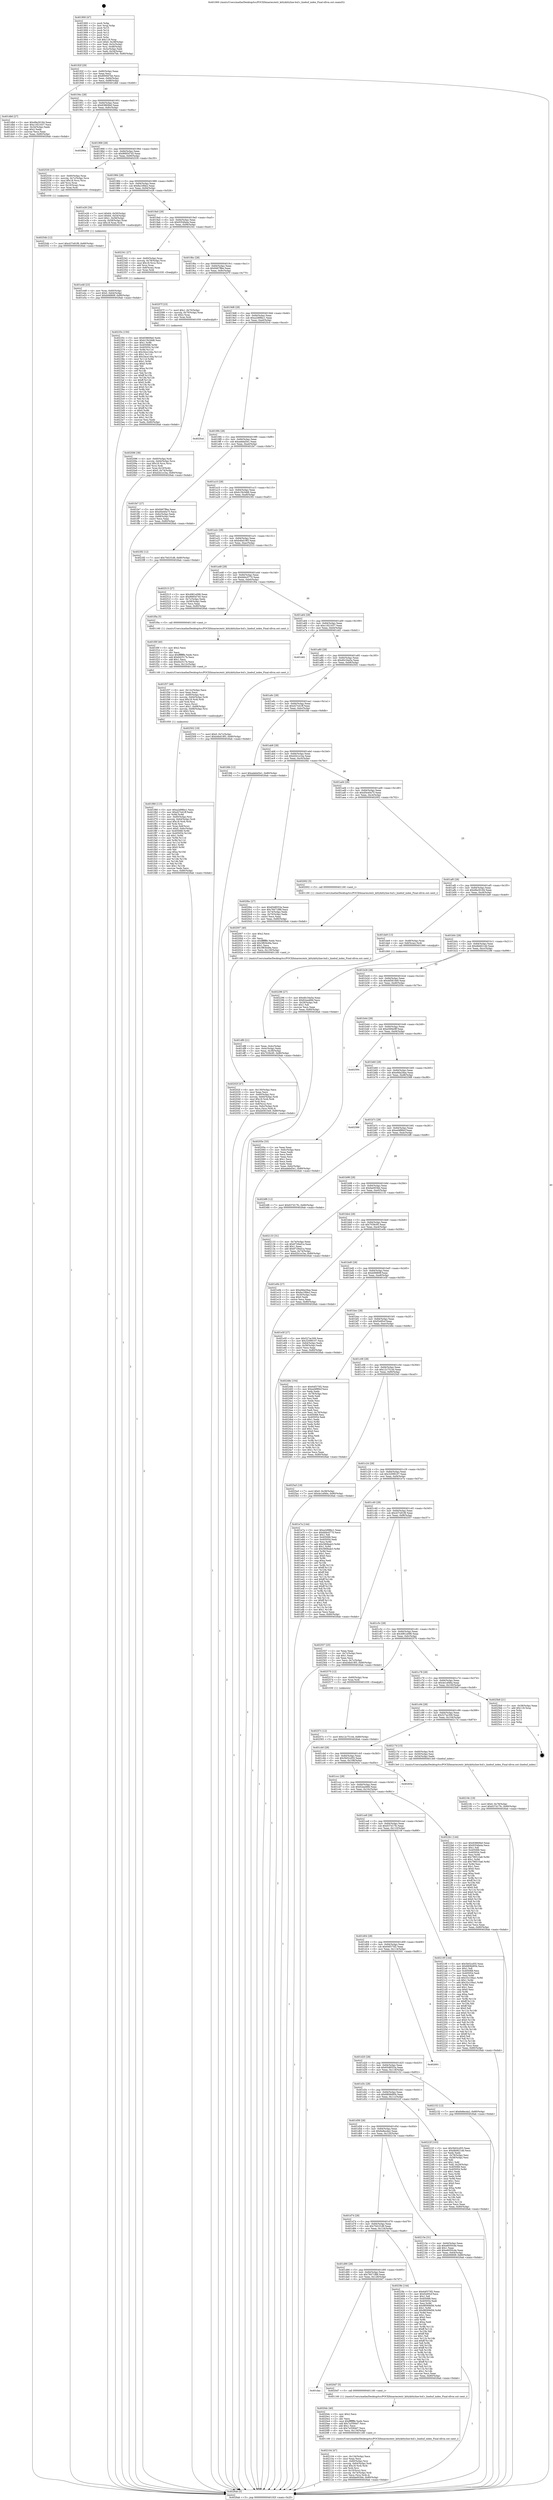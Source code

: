 digraph "0x401900" {
  label = "0x401900 (/mnt/c/Users/mathe/Desktop/tcc/POCII/binaries/extr_kittykittyline-buf.c_linebuf_index_Final-ollvm.out::main(0))"
  labelloc = "t"
  node[shape=record]

  Entry [label="",width=0.3,height=0.3,shape=circle,fillcolor=black,style=filled]
  "0x40192f" [label="{
     0x40192f [29]\l
     | [instrs]\l
     &nbsp;&nbsp;0x40192f \<+3\>: mov -0x80(%rbp),%eax\l
     &nbsp;&nbsp;0x401932 \<+2\>: mov %eax,%ecx\l
     &nbsp;&nbsp;0x401934 \<+6\>: sub $0x8000d7bb,%ecx\l
     &nbsp;&nbsp;0x40193a \<+6\>: mov %eax,-0x84(%rbp)\l
     &nbsp;&nbsp;0x401940 \<+6\>: mov %ecx,-0x88(%rbp)\l
     &nbsp;&nbsp;0x401946 \<+6\>: je 0000000000401db6 \<main+0x4b6\>\l
  }"]
  "0x401db6" [label="{
     0x401db6 [27]\l
     | [instrs]\l
     &nbsp;&nbsp;0x401db6 \<+5\>: mov $0xd9a30184,%eax\l
     &nbsp;&nbsp;0x401dbb \<+5\>: mov $0xc1821637,%ecx\l
     &nbsp;&nbsp;0x401dc0 \<+3\>: mov -0x34(%rbp),%edx\l
     &nbsp;&nbsp;0x401dc3 \<+3\>: cmp $0x2,%edx\l
     &nbsp;&nbsp;0x401dc6 \<+3\>: cmovne %ecx,%eax\l
     &nbsp;&nbsp;0x401dc9 \<+3\>: mov %eax,-0x80(%rbp)\l
     &nbsp;&nbsp;0x401dcc \<+5\>: jmp 00000000004026ab \<main+0xdab\>\l
  }"]
  "0x40194c" [label="{
     0x40194c [28]\l
     | [instrs]\l
     &nbsp;&nbsp;0x40194c \<+5\>: jmp 0000000000401951 \<main+0x51\>\l
     &nbsp;&nbsp;0x401951 \<+6\>: mov -0x84(%rbp),%eax\l
     &nbsp;&nbsp;0x401957 \<+5\>: sub $0x83860fa0,%eax\l
     &nbsp;&nbsp;0x40195c \<+6\>: mov %eax,-0x8c(%rbp)\l
     &nbsp;&nbsp;0x401962 \<+6\>: je 000000000040266a \<main+0xd6a\>\l
  }"]
  "0x4026ab" [label="{
     0x4026ab [5]\l
     | [instrs]\l
     &nbsp;&nbsp;0x4026ab \<+5\>: jmp 000000000040192f \<main+0x2f\>\l
  }"]
  "0x401900" [label="{
     0x401900 [47]\l
     | [instrs]\l
     &nbsp;&nbsp;0x401900 \<+1\>: push %rbp\l
     &nbsp;&nbsp;0x401901 \<+3\>: mov %rsp,%rbp\l
     &nbsp;&nbsp;0x401904 \<+2\>: push %r15\l
     &nbsp;&nbsp;0x401906 \<+2\>: push %r14\l
     &nbsp;&nbsp;0x401908 \<+2\>: push %r13\l
     &nbsp;&nbsp;0x40190a \<+2\>: push %r12\l
     &nbsp;&nbsp;0x40190c \<+1\>: push %rbx\l
     &nbsp;&nbsp;0x40190d \<+7\>: sub $0x118,%rsp\l
     &nbsp;&nbsp;0x401914 \<+7\>: movl $0x0,-0x38(%rbp)\l
     &nbsp;&nbsp;0x40191b \<+3\>: mov %edi,-0x3c(%rbp)\l
     &nbsp;&nbsp;0x40191e \<+4\>: mov %rsi,-0x48(%rbp)\l
     &nbsp;&nbsp;0x401922 \<+3\>: mov -0x3c(%rbp),%edi\l
     &nbsp;&nbsp;0x401925 \<+3\>: mov %edi,-0x34(%rbp)\l
     &nbsp;&nbsp;0x401928 \<+7\>: movl $0x8000d7bb,-0x80(%rbp)\l
  }"]
  Exit [label="",width=0.3,height=0.3,shape=circle,fillcolor=black,style=filled,peripheries=2]
  "0x40266a" [label="{
     0x40266a\l
  }", style=dashed]
  "0x401968" [label="{
     0x401968 [28]\l
     | [instrs]\l
     &nbsp;&nbsp;0x401968 \<+5\>: jmp 000000000040196d \<main+0x6d\>\l
     &nbsp;&nbsp;0x40196d \<+6\>: mov -0x84(%rbp),%eax\l
     &nbsp;&nbsp;0x401973 \<+5\>: sub $0x8685d745,%eax\l
     &nbsp;&nbsp;0x401978 \<+6\>: mov %eax,-0x90(%rbp)\l
     &nbsp;&nbsp;0x40197e \<+6\>: je 0000000000402530 \<main+0xc30\>\l
  }"]
  "0x40257c" [label="{
     0x40257c [12]\l
     | [instrs]\l
     &nbsp;&nbsp;0x40257c \<+7\>: movl $0x12c75144,-0x80(%rbp)\l
     &nbsp;&nbsp;0x402583 \<+5\>: jmp 00000000004026ab \<main+0xdab\>\l
  }"]
  "0x402530" [label="{
     0x402530 [27]\l
     | [instrs]\l
     &nbsp;&nbsp;0x402530 \<+4\>: mov -0x60(%rbp),%rax\l
     &nbsp;&nbsp;0x402534 \<+4\>: movslq -0x7c(%rbp),%rcx\l
     &nbsp;&nbsp;0x402538 \<+4\>: imul $0x18,%rcx,%rcx\l
     &nbsp;&nbsp;0x40253c \<+3\>: add %rcx,%rax\l
     &nbsp;&nbsp;0x40253f \<+4\>: mov 0x10(%rax),%rax\l
     &nbsp;&nbsp;0x402543 \<+3\>: mov %rax,%rdi\l
     &nbsp;&nbsp;0x402546 \<+5\>: call 0000000000401030 \<free@plt\>\l
     | [calls]\l
     &nbsp;&nbsp;0x401030 \{1\} (unknown)\l
  }"]
  "0x401984" [label="{
     0x401984 [28]\l
     | [instrs]\l
     &nbsp;&nbsp;0x401984 \<+5\>: jmp 0000000000401989 \<main+0x89\>\l
     &nbsp;&nbsp;0x401989 \<+6\>: mov -0x84(%rbp),%eax\l
     &nbsp;&nbsp;0x40198f \<+5\>: sub $0x8a10fde2,%eax\l
     &nbsp;&nbsp;0x401994 \<+6\>: mov %eax,-0x94(%rbp)\l
     &nbsp;&nbsp;0x40199a \<+6\>: je 0000000000401e26 \<main+0x526\>\l
  }"]
  "0x40254b" [label="{
     0x40254b [12]\l
     | [instrs]\l
     &nbsp;&nbsp;0x40254b \<+7\>: movl $0x437e91f8,-0x80(%rbp)\l
     &nbsp;&nbsp;0x402552 \<+5\>: jmp 00000000004026ab \<main+0xdab\>\l
  }"]
  "0x401e26" [label="{
     0x401e26 [34]\l
     | [instrs]\l
     &nbsp;&nbsp;0x401e26 \<+7\>: movl $0x64,-0x50(%rbp)\l
     &nbsp;&nbsp;0x401e2d \<+7\>: movl $0x64,-0x54(%rbp)\l
     &nbsp;&nbsp;0x401e34 \<+7\>: movl $0x1,-0x58(%rbp)\l
     &nbsp;&nbsp;0x401e3b \<+4\>: movslq -0x58(%rbp),%rax\l
     &nbsp;&nbsp;0x401e3f \<+4\>: imul $0x18,%rax,%rdi\l
     &nbsp;&nbsp;0x401e43 \<+5\>: call 0000000000401050 \<malloc@plt\>\l
     | [calls]\l
     &nbsp;&nbsp;0x401050 \{1\} (unknown)\l
  }"]
  "0x4019a0" [label="{
     0x4019a0 [28]\l
     | [instrs]\l
     &nbsp;&nbsp;0x4019a0 \<+5\>: jmp 00000000004019a5 \<main+0xa5\>\l
     &nbsp;&nbsp;0x4019a5 \<+6\>: mov -0x84(%rbp),%eax\l
     &nbsp;&nbsp;0x4019ab \<+5\>: sub $0x9354fa4a,%eax\l
     &nbsp;&nbsp;0x4019b0 \<+6\>: mov %eax,-0x98(%rbp)\l
     &nbsp;&nbsp;0x4019b6 \<+6\>: je 0000000000402341 \<main+0xa41\>\l
  }"]
  "0x40235c" [label="{
     0x40235c [150]\l
     | [instrs]\l
     &nbsp;&nbsp;0x40235c \<+5\>: mov $0x83860fa0,%edx\l
     &nbsp;&nbsp;0x402361 \<+5\>: mov $0xb15b3dd6,%esi\l
     &nbsp;&nbsp;0x402366 \<+3\>: mov $0x1,%r8b\l
     &nbsp;&nbsp;0x402369 \<+8\>: mov 0x405068,%r9d\l
     &nbsp;&nbsp;0x402371 \<+8\>: mov 0x405054,%r10d\l
     &nbsp;&nbsp;0x402379 \<+3\>: mov %r9d,%r11d\l
     &nbsp;&nbsp;0x40237c \<+7\>: sub $0x34ce144a,%r11d\l
     &nbsp;&nbsp;0x402383 \<+4\>: sub $0x1,%r11d\l
     &nbsp;&nbsp;0x402387 \<+7\>: add $0x34ce144a,%r11d\l
     &nbsp;&nbsp;0x40238e \<+4\>: imul %r11d,%r9d\l
     &nbsp;&nbsp;0x402392 \<+4\>: and $0x1,%r9d\l
     &nbsp;&nbsp;0x402396 \<+4\>: cmp $0x0,%r9d\l
     &nbsp;&nbsp;0x40239a \<+3\>: sete %bl\l
     &nbsp;&nbsp;0x40239d \<+4\>: cmp $0xa,%r10d\l
     &nbsp;&nbsp;0x4023a1 \<+4\>: setl %r14b\l
     &nbsp;&nbsp;0x4023a5 \<+3\>: mov %bl,%r15b\l
     &nbsp;&nbsp;0x4023a8 \<+4\>: xor $0xff,%r15b\l
     &nbsp;&nbsp;0x4023ac \<+3\>: mov %r14b,%r12b\l
     &nbsp;&nbsp;0x4023af \<+4\>: xor $0xff,%r12b\l
     &nbsp;&nbsp;0x4023b3 \<+4\>: xor $0x0,%r8b\l
     &nbsp;&nbsp;0x4023b7 \<+3\>: mov %r15b,%r13b\l
     &nbsp;&nbsp;0x4023ba \<+4\>: and $0x0,%r13b\l
     &nbsp;&nbsp;0x4023be \<+3\>: and %r8b,%bl\l
     &nbsp;&nbsp;0x4023c1 \<+3\>: mov %r12b,%al\l
     &nbsp;&nbsp;0x4023c4 \<+2\>: and $0x0,%al\l
     &nbsp;&nbsp;0x4023c6 \<+3\>: and %r8b,%r14b\l
     &nbsp;&nbsp;0x4023c9 \<+3\>: or %bl,%r13b\l
     &nbsp;&nbsp;0x4023cc \<+3\>: or %r14b,%al\l
     &nbsp;&nbsp;0x4023cf \<+3\>: xor %al,%r13b\l
     &nbsp;&nbsp;0x4023d2 \<+3\>: or %r12b,%r15b\l
     &nbsp;&nbsp;0x4023d5 \<+4\>: xor $0xff,%r15b\l
     &nbsp;&nbsp;0x4023d9 \<+4\>: or $0x0,%r8b\l
     &nbsp;&nbsp;0x4023dd \<+3\>: and %r8b,%r15b\l
     &nbsp;&nbsp;0x4023e0 \<+3\>: or %r15b,%r13b\l
     &nbsp;&nbsp;0x4023e3 \<+4\>: test $0x1,%r13b\l
     &nbsp;&nbsp;0x4023e7 \<+3\>: cmovne %esi,%edx\l
     &nbsp;&nbsp;0x4023ea \<+3\>: mov %edx,-0x80(%rbp)\l
     &nbsp;&nbsp;0x4023ed \<+5\>: jmp 00000000004026ab \<main+0xdab\>\l
  }"]
  "0x402341" [label="{
     0x402341 [27]\l
     | [instrs]\l
     &nbsp;&nbsp;0x402341 \<+4\>: mov -0x60(%rbp),%rax\l
     &nbsp;&nbsp;0x402345 \<+4\>: movslq -0x78(%rbp),%rcx\l
     &nbsp;&nbsp;0x402349 \<+4\>: imul $0x18,%rcx,%rcx\l
     &nbsp;&nbsp;0x40234d \<+3\>: add %rcx,%rax\l
     &nbsp;&nbsp;0x402350 \<+4\>: mov 0x8(%rax),%rax\l
     &nbsp;&nbsp;0x402354 \<+3\>: mov %rax,%rdi\l
     &nbsp;&nbsp;0x402357 \<+5\>: call 0000000000401030 \<free@plt\>\l
     | [calls]\l
     &nbsp;&nbsp;0x401030 \{1\} (unknown)\l
  }"]
  "0x4019bc" [label="{
     0x4019bc [28]\l
     | [instrs]\l
     &nbsp;&nbsp;0x4019bc \<+5\>: jmp 00000000004019c1 \<main+0xc1\>\l
     &nbsp;&nbsp;0x4019c1 \<+6\>: mov -0x84(%rbp),%eax\l
     &nbsp;&nbsp;0x4019c7 \<+5\>: sub $0x9467ffee,%eax\l
     &nbsp;&nbsp;0x4019cc \<+6\>: mov %eax,-0x9c(%rbp)\l
     &nbsp;&nbsp;0x4019d2 \<+6\>: je 000000000040207f \<main+0x77f\>\l
  }"]
  "0x40218c" [label="{
     0x40218c [19]\l
     | [instrs]\l
     &nbsp;&nbsp;0x40218c \<+7\>: movl $0x0,-0x78(%rbp)\l
     &nbsp;&nbsp;0x402193 \<+7\>: movl $0x637d17fc,-0x80(%rbp)\l
     &nbsp;&nbsp;0x40219a \<+5\>: jmp 00000000004026ab \<main+0xdab\>\l
  }"]
  "0x40207f" [label="{
     0x40207f [23]\l
     | [instrs]\l
     &nbsp;&nbsp;0x40207f \<+7\>: movl $0x1,-0x70(%rbp)\l
     &nbsp;&nbsp;0x402086 \<+4\>: movslq -0x70(%rbp),%rax\l
     &nbsp;&nbsp;0x40208a \<+4\>: shl $0x2,%rax\l
     &nbsp;&nbsp;0x40208e \<+3\>: mov %rax,%rdi\l
     &nbsp;&nbsp;0x402091 \<+5\>: call 0000000000401050 \<malloc@plt\>\l
     | [calls]\l
     &nbsp;&nbsp;0x401050 \{1\} (unknown)\l
  }"]
  "0x4019d8" [label="{
     0x4019d8 [28]\l
     | [instrs]\l
     &nbsp;&nbsp;0x4019d8 \<+5\>: jmp 00000000004019dd \<main+0xdd\>\l
     &nbsp;&nbsp;0x4019dd \<+6\>: mov -0x84(%rbp),%eax\l
     &nbsp;&nbsp;0x4019e3 \<+5\>: sub $0xa2d98bc1,%eax\l
     &nbsp;&nbsp;0x4019e8 \<+6\>: mov %eax,-0xa0(%rbp)\l
     &nbsp;&nbsp;0x4019ee \<+6\>: je 00000000004025cd \<main+0xccd\>\l
  }"]
  "0x402104" [label="{
     0x402104 [47]\l
     | [instrs]\l
     &nbsp;&nbsp;0x402104 \<+6\>: mov -0x134(%rbp),%ecx\l
     &nbsp;&nbsp;0x40210a \<+3\>: imul %eax,%ecx\l
     &nbsp;&nbsp;0x40210d \<+4\>: mov -0x60(%rbp),%rsi\l
     &nbsp;&nbsp;0x402111 \<+4\>: movslq -0x64(%rbp),%rdi\l
     &nbsp;&nbsp;0x402115 \<+4\>: imul $0x18,%rdi,%rdi\l
     &nbsp;&nbsp;0x402119 \<+3\>: add %rdi,%rsi\l
     &nbsp;&nbsp;0x40211c \<+4\>: mov 0x10(%rsi),%rsi\l
     &nbsp;&nbsp;0x402120 \<+4\>: movslq -0x74(%rbp),%rdi\l
     &nbsp;&nbsp;0x402124 \<+3\>: mov %ecx,(%rsi,%rdi,4)\l
     &nbsp;&nbsp;0x402127 \<+7\>: movl $0xfae003bb,-0x80(%rbp)\l
     &nbsp;&nbsp;0x40212e \<+5\>: jmp 00000000004026ab \<main+0xdab\>\l
  }"]
  "0x4025cd" [label="{
     0x4025cd\l
  }", style=dashed]
  "0x4019f4" [label="{
     0x4019f4 [28]\l
     | [instrs]\l
     &nbsp;&nbsp;0x4019f4 \<+5\>: jmp 00000000004019f9 \<main+0xf9\>\l
     &nbsp;&nbsp;0x4019f9 \<+6\>: mov -0x84(%rbp),%eax\l
     &nbsp;&nbsp;0x4019ff \<+5\>: sub $0xadebd3e1,%eax\l
     &nbsp;&nbsp;0x401a04 \<+6\>: mov %eax,-0xa4(%rbp)\l
     &nbsp;&nbsp;0x401a0a \<+6\>: je 0000000000401fe7 \<main+0x6e7\>\l
  }"]
  "0x4020dc" [label="{
     0x4020dc [40]\l
     | [instrs]\l
     &nbsp;&nbsp;0x4020dc \<+5\>: mov $0x2,%ecx\l
     &nbsp;&nbsp;0x4020e1 \<+1\>: cltd\l
     &nbsp;&nbsp;0x4020e2 \<+2\>: idiv %ecx\l
     &nbsp;&nbsp;0x4020e4 \<+6\>: imul $0xfffffffe,%edx,%ecx\l
     &nbsp;&nbsp;0x4020ea \<+6\>: add $0x7a3584d7,%ecx\l
     &nbsp;&nbsp;0x4020f0 \<+3\>: add $0x1,%ecx\l
     &nbsp;&nbsp;0x4020f3 \<+6\>: sub $0x7a3584d7,%ecx\l
     &nbsp;&nbsp;0x4020f9 \<+6\>: mov %ecx,-0x134(%rbp)\l
     &nbsp;&nbsp;0x4020ff \<+5\>: call 0000000000401160 \<next_i\>\l
     | [calls]\l
     &nbsp;&nbsp;0x401160 \{1\} (/mnt/c/Users/mathe/Desktop/tcc/POCII/binaries/extr_kittykittyline-buf.c_linebuf_index_Final-ollvm.out::next_i)\l
  }"]
  "0x401fe7" [label="{
     0x401fe7 [27]\l
     | [instrs]\l
     &nbsp;&nbsp;0x401fe7 \<+5\>: mov $0x9467ffee,%eax\l
     &nbsp;&nbsp;0x401fec \<+5\>: mov $0xd5e40a75,%ecx\l
     &nbsp;&nbsp;0x401ff1 \<+3\>: mov -0x6c(%rbp),%edx\l
     &nbsp;&nbsp;0x401ff4 \<+3\>: cmp -0x68(%rbp),%edx\l
     &nbsp;&nbsp;0x401ff7 \<+3\>: cmovl %ecx,%eax\l
     &nbsp;&nbsp;0x401ffa \<+3\>: mov %eax,-0x80(%rbp)\l
     &nbsp;&nbsp;0x401ffd \<+5\>: jmp 00000000004026ab \<main+0xdab\>\l
  }"]
  "0x401a10" [label="{
     0x401a10 [28]\l
     | [instrs]\l
     &nbsp;&nbsp;0x401a10 \<+5\>: jmp 0000000000401a15 \<main+0x115\>\l
     &nbsp;&nbsp;0x401a15 \<+6\>: mov -0x84(%rbp),%eax\l
     &nbsp;&nbsp;0x401a1b \<+5\>: sub $0xb15b3dd6,%eax\l
     &nbsp;&nbsp;0x401a20 \<+6\>: mov %eax,-0xa8(%rbp)\l
     &nbsp;&nbsp;0x401a26 \<+6\>: je 00000000004023f2 \<main+0xaf2\>\l
  }"]
  "0x401dac" [label="{
     0x401dac\l
  }", style=dashed]
  "0x4023f2" [label="{
     0x4023f2 [12]\l
     | [instrs]\l
     &nbsp;&nbsp;0x4023f2 \<+7\>: movl $0x70d1f1d8,-0x80(%rbp)\l
     &nbsp;&nbsp;0x4023f9 \<+5\>: jmp 00000000004026ab \<main+0xdab\>\l
  }"]
  "0x401a2c" [label="{
     0x401a2c [28]\l
     | [instrs]\l
     &nbsp;&nbsp;0x401a2c \<+5\>: jmp 0000000000401a31 \<main+0x131\>\l
     &nbsp;&nbsp;0x401a31 \<+6\>: mov -0x84(%rbp),%eax\l
     &nbsp;&nbsp;0x401a37 \<+5\>: sub $0xb4bd19f3,%eax\l
     &nbsp;&nbsp;0x401a3c \<+6\>: mov %eax,-0xac(%rbp)\l
     &nbsp;&nbsp;0x401a42 \<+6\>: je 0000000000402515 \<main+0xc15\>\l
  }"]
  "0x4020d7" [label="{
     0x4020d7 [5]\l
     | [instrs]\l
     &nbsp;&nbsp;0x4020d7 \<+5\>: call 0000000000401160 \<next_i\>\l
     | [calls]\l
     &nbsp;&nbsp;0x401160 \{1\} (/mnt/c/Users/mathe/Desktop/tcc/POCII/binaries/extr_kittykittyline-buf.c_linebuf_index_Final-ollvm.out::next_i)\l
  }"]
  "0x402515" [label="{
     0x402515 [27]\l
     | [instrs]\l
     &nbsp;&nbsp;0x402515 \<+5\>: mov $0x4961e096,%eax\l
     &nbsp;&nbsp;0x40251a \<+5\>: mov $0x8685d745,%ecx\l
     &nbsp;&nbsp;0x40251f \<+3\>: mov -0x7c(%rbp),%edx\l
     &nbsp;&nbsp;0x402522 \<+3\>: cmp -0x58(%rbp),%edx\l
     &nbsp;&nbsp;0x402525 \<+3\>: cmovl %ecx,%eax\l
     &nbsp;&nbsp;0x402528 \<+3\>: mov %eax,-0x80(%rbp)\l
     &nbsp;&nbsp;0x40252b \<+5\>: jmp 00000000004026ab \<main+0xdab\>\l
  }"]
  "0x401a48" [label="{
     0x401a48 [28]\l
     | [instrs]\l
     &nbsp;&nbsp;0x401a48 \<+5\>: jmp 0000000000401a4d \<main+0x14d\>\l
     &nbsp;&nbsp;0x401a4d \<+6\>: mov -0x84(%rbp),%eax\l
     &nbsp;&nbsp;0x401a53 \<+5\>: sub $0xbbbc0770,%eax\l
     &nbsp;&nbsp;0x401a58 \<+6\>: mov %eax,-0xb0(%rbp)\l
     &nbsp;&nbsp;0x401a5e \<+6\>: je 0000000000401f0a \<main+0x60a\>\l
  }"]
  "0x401d90" [label="{
     0x401d90 [28]\l
     | [instrs]\l
     &nbsp;&nbsp;0x401d90 \<+5\>: jmp 0000000000401d95 \<main+0x495\>\l
     &nbsp;&nbsp;0x401d95 \<+6\>: mov -0x84(%rbp),%eax\l
     &nbsp;&nbsp;0x401d9b \<+5\>: sub $0x78471f88,%eax\l
     &nbsp;&nbsp;0x401da0 \<+6\>: mov %eax,-0x128(%rbp)\l
     &nbsp;&nbsp;0x401da6 \<+6\>: je 00000000004020d7 \<main+0x7d7\>\l
  }"]
  "0x401f0a" [label="{
     0x401f0a [5]\l
     | [instrs]\l
     &nbsp;&nbsp;0x401f0a \<+5\>: call 0000000000401160 \<next_i\>\l
     | [calls]\l
     &nbsp;&nbsp;0x401160 \{1\} (/mnt/c/Users/mathe/Desktop/tcc/POCII/binaries/extr_kittykittyline-buf.c_linebuf_index_Final-ollvm.out::next_i)\l
  }"]
  "0x401a64" [label="{
     0x401a64 [28]\l
     | [instrs]\l
     &nbsp;&nbsp;0x401a64 \<+5\>: jmp 0000000000401a69 \<main+0x169\>\l
     &nbsp;&nbsp;0x401a69 \<+6\>: mov -0x84(%rbp),%eax\l
     &nbsp;&nbsp;0x401a6f \<+5\>: sub $0xc1821637,%eax\l
     &nbsp;&nbsp;0x401a74 \<+6\>: mov %eax,-0xb4(%rbp)\l
     &nbsp;&nbsp;0x401a7a \<+6\>: je 0000000000401dd1 \<main+0x4d1\>\l
  }"]
  "0x4023fe" [label="{
     0x4023fe [144]\l
     | [instrs]\l
     &nbsp;&nbsp;0x4023fe \<+5\>: mov $0x64f375f2,%eax\l
     &nbsp;&nbsp;0x402403 \<+5\>: mov $0xf2e95cf,%ecx\l
     &nbsp;&nbsp;0x402408 \<+2\>: mov $0x1,%dl\l
     &nbsp;&nbsp;0x40240a \<+7\>: mov 0x405068,%esi\l
     &nbsp;&nbsp;0x402411 \<+7\>: mov 0x405054,%edi\l
     &nbsp;&nbsp;0x402418 \<+3\>: mov %esi,%r8d\l
     &nbsp;&nbsp;0x40241b \<+7\>: sub $0x98569d56,%r8d\l
     &nbsp;&nbsp;0x402422 \<+4\>: sub $0x1,%r8d\l
     &nbsp;&nbsp;0x402426 \<+7\>: add $0x98569d56,%r8d\l
     &nbsp;&nbsp;0x40242d \<+4\>: imul %r8d,%esi\l
     &nbsp;&nbsp;0x402431 \<+3\>: and $0x1,%esi\l
     &nbsp;&nbsp;0x402434 \<+3\>: cmp $0x0,%esi\l
     &nbsp;&nbsp;0x402437 \<+4\>: sete %r9b\l
     &nbsp;&nbsp;0x40243b \<+3\>: cmp $0xa,%edi\l
     &nbsp;&nbsp;0x40243e \<+4\>: setl %r10b\l
     &nbsp;&nbsp;0x402442 \<+3\>: mov %r9b,%r11b\l
     &nbsp;&nbsp;0x402445 \<+4\>: xor $0xff,%r11b\l
     &nbsp;&nbsp;0x402449 \<+3\>: mov %r10b,%bl\l
     &nbsp;&nbsp;0x40244c \<+3\>: xor $0xff,%bl\l
     &nbsp;&nbsp;0x40244f \<+3\>: xor $0x1,%dl\l
     &nbsp;&nbsp;0x402452 \<+3\>: mov %r11b,%r14b\l
     &nbsp;&nbsp;0x402455 \<+4\>: and $0xff,%r14b\l
     &nbsp;&nbsp;0x402459 \<+3\>: and %dl,%r9b\l
     &nbsp;&nbsp;0x40245c \<+3\>: mov %bl,%r15b\l
     &nbsp;&nbsp;0x40245f \<+4\>: and $0xff,%r15b\l
     &nbsp;&nbsp;0x402463 \<+3\>: and %dl,%r10b\l
     &nbsp;&nbsp;0x402466 \<+3\>: or %r9b,%r14b\l
     &nbsp;&nbsp;0x402469 \<+3\>: or %r10b,%r15b\l
     &nbsp;&nbsp;0x40246c \<+3\>: xor %r15b,%r14b\l
     &nbsp;&nbsp;0x40246f \<+3\>: or %bl,%r11b\l
     &nbsp;&nbsp;0x402472 \<+4\>: xor $0xff,%r11b\l
     &nbsp;&nbsp;0x402476 \<+3\>: or $0x1,%dl\l
     &nbsp;&nbsp;0x402479 \<+3\>: and %dl,%r11b\l
     &nbsp;&nbsp;0x40247c \<+3\>: or %r11b,%r14b\l
     &nbsp;&nbsp;0x40247f \<+4\>: test $0x1,%r14b\l
     &nbsp;&nbsp;0x402483 \<+3\>: cmovne %ecx,%eax\l
     &nbsp;&nbsp;0x402486 \<+3\>: mov %eax,-0x80(%rbp)\l
     &nbsp;&nbsp;0x402489 \<+5\>: jmp 00000000004026ab \<main+0xdab\>\l
  }"]
  "0x401dd1" [label="{
     0x401dd1\l
  }", style=dashed]
  "0x401a80" [label="{
     0x401a80 [28]\l
     | [instrs]\l
     &nbsp;&nbsp;0x401a80 \<+5\>: jmp 0000000000401a85 \<main+0x185\>\l
     &nbsp;&nbsp;0x401a85 \<+6\>: mov -0x84(%rbp),%eax\l
     &nbsp;&nbsp;0x401a8b \<+5\>: sub $0xd0c34a5a,%eax\l
     &nbsp;&nbsp;0x401a90 \<+6\>: mov %eax,-0xb8(%rbp)\l
     &nbsp;&nbsp;0x401a96 \<+6\>: je 0000000000402502 \<main+0xc02\>\l
  }"]
  "0x401d74" [label="{
     0x401d74 [28]\l
     | [instrs]\l
     &nbsp;&nbsp;0x401d74 \<+5\>: jmp 0000000000401d79 \<main+0x479\>\l
     &nbsp;&nbsp;0x401d79 \<+6\>: mov -0x84(%rbp),%eax\l
     &nbsp;&nbsp;0x401d7f \<+5\>: sub $0x70d1f1d8,%eax\l
     &nbsp;&nbsp;0x401d84 \<+6\>: mov %eax,-0x124(%rbp)\l
     &nbsp;&nbsp;0x401d8a \<+6\>: je 00000000004023fe \<main+0xafe\>\l
  }"]
  "0x402502" [label="{
     0x402502 [19]\l
     | [instrs]\l
     &nbsp;&nbsp;0x402502 \<+7\>: movl $0x0,-0x7c(%rbp)\l
     &nbsp;&nbsp;0x402509 \<+7\>: movl $0xb4bd19f3,-0x80(%rbp)\l
     &nbsp;&nbsp;0x402510 \<+5\>: jmp 00000000004026ab \<main+0xdab\>\l
  }"]
  "0x401a9c" [label="{
     0x401a9c [28]\l
     | [instrs]\l
     &nbsp;&nbsp;0x401a9c \<+5\>: jmp 0000000000401aa1 \<main+0x1a1\>\l
     &nbsp;&nbsp;0x401aa1 \<+6\>: mov -0x84(%rbp),%eax\l
     &nbsp;&nbsp;0x401aa7 \<+5\>: sub $0xd27e41ff,%eax\l
     &nbsp;&nbsp;0x401aac \<+6\>: mov %eax,-0xbc(%rbp)\l
     &nbsp;&nbsp;0x401ab2 \<+6\>: je 0000000000401fdb \<main+0x6db\>\l
  }"]
  "0x40215e" [label="{
     0x40215e [31]\l
     | [instrs]\l
     &nbsp;&nbsp;0x40215e \<+3\>: mov -0x64(%rbp),%eax\l
     &nbsp;&nbsp;0x402161 \<+5\>: sub $0xe6050cde,%eax\l
     &nbsp;&nbsp;0x402166 \<+3\>: add $0x1,%eax\l
     &nbsp;&nbsp;0x402169 \<+5\>: add $0xe6050cde,%eax\l
     &nbsp;&nbsp;0x40216e \<+3\>: mov %eax,-0x64(%rbp)\l
     &nbsp;&nbsp;0x402171 \<+7\>: movl $0xb06869f,-0x80(%rbp)\l
     &nbsp;&nbsp;0x402178 \<+5\>: jmp 00000000004026ab \<main+0xdab\>\l
  }"]
  "0x401fdb" [label="{
     0x401fdb [12]\l
     | [instrs]\l
     &nbsp;&nbsp;0x401fdb \<+7\>: movl $0xadebd3e1,-0x80(%rbp)\l
     &nbsp;&nbsp;0x401fe2 \<+5\>: jmp 00000000004026ab \<main+0xdab\>\l
  }"]
  "0x401ab8" [label="{
     0x401ab8 [28]\l
     | [instrs]\l
     &nbsp;&nbsp;0x401ab8 \<+5\>: jmp 0000000000401abd \<main+0x1bd\>\l
     &nbsp;&nbsp;0x401abd \<+6\>: mov -0x84(%rbp),%eax\l
     &nbsp;&nbsp;0x401ac3 \<+5\>: sub $0xd2b1e1ba,%eax\l
     &nbsp;&nbsp;0x401ac8 \<+6\>: mov %eax,-0xc0(%rbp)\l
     &nbsp;&nbsp;0x401ace \<+6\>: je 00000000004020bc \<main+0x7bc\>\l
  }"]
  "0x401d58" [label="{
     0x401d58 [28]\l
     | [instrs]\l
     &nbsp;&nbsp;0x401d58 \<+5\>: jmp 0000000000401d5d \<main+0x45d\>\l
     &nbsp;&nbsp;0x401d5d \<+6\>: mov -0x84(%rbp),%eax\l
     &nbsp;&nbsp;0x401d63 \<+5\>: sub $0x6e8ecda2,%eax\l
     &nbsp;&nbsp;0x401d68 \<+6\>: mov %eax,-0x120(%rbp)\l
     &nbsp;&nbsp;0x401d6e \<+6\>: je 000000000040215e \<main+0x85e\>\l
  }"]
  "0x4020bc" [label="{
     0x4020bc [27]\l
     | [instrs]\l
     &nbsp;&nbsp;0x4020bc \<+5\>: mov $0x65d8553a,%eax\l
     &nbsp;&nbsp;0x4020c1 \<+5\>: mov $0x78471f88,%ecx\l
     &nbsp;&nbsp;0x4020c6 \<+3\>: mov -0x74(%rbp),%edx\l
     &nbsp;&nbsp;0x4020c9 \<+3\>: cmp -0x70(%rbp),%edx\l
     &nbsp;&nbsp;0x4020cc \<+3\>: cmovl %ecx,%eax\l
     &nbsp;&nbsp;0x4020cf \<+3\>: mov %eax,-0x80(%rbp)\l
     &nbsp;&nbsp;0x4020d2 \<+5\>: jmp 00000000004026ab \<main+0xdab\>\l
  }"]
  "0x401ad4" [label="{
     0x401ad4 [28]\l
     | [instrs]\l
     &nbsp;&nbsp;0x401ad4 \<+5\>: jmp 0000000000401ad9 \<main+0x1d9\>\l
     &nbsp;&nbsp;0x401ad9 \<+6\>: mov -0x84(%rbp),%eax\l
     &nbsp;&nbsp;0x401adf \<+5\>: sub $0xd5e40a75,%eax\l
     &nbsp;&nbsp;0x401ae4 \<+6\>: mov %eax,-0xc4(%rbp)\l
     &nbsp;&nbsp;0x401aea \<+6\>: je 0000000000402002 \<main+0x702\>\l
  }"]
  "0x40222f" [label="{
     0x40222f [103]\l
     | [instrs]\l
     &nbsp;&nbsp;0x40222f \<+5\>: mov $0x5b02cd55,%eax\l
     &nbsp;&nbsp;0x402234 \<+5\>: mov $0xdbb821dd,%ecx\l
     &nbsp;&nbsp;0x402239 \<+2\>: xor %edx,%edx\l
     &nbsp;&nbsp;0x40223b \<+3\>: mov -0x78(%rbp),%esi\l
     &nbsp;&nbsp;0x40223e \<+3\>: cmp -0x58(%rbp),%esi\l
     &nbsp;&nbsp;0x402241 \<+4\>: setl %dil\l
     &nbsp;&nbsp;0x402245 \<+4\>: and $0x1,%dil\l
     &nbsp;&nbsp;0x402249 \<+4\>: mov %dil,-0x29(%rbp)\l
     &nbsp;&nbsp;0x40224d \<+7\>: mov 0x405068,%esi\l
     &nbsp;&nbsp;0x402254 \<+8\>: mov 0x405054,%r8d\l
     &nbsp;&nbsp;0x40225c \<+3\>: sub $0x1,%edx\l
     &nbsp;&nbsp;0x40225f \<+3\>: mov %esi,%r9d\l
     &nbsp;&nbsp;0x402262 \<+3\>: add %edx,%r9d\l
     &nbsp;&nbsp;0x402265 \<+4\>: imul %r9d,%esi\l
     &nbsp;&nbsp;0x402269 \<+3\>: and $0x1,%esi\l
     &nbsp;&nbsp;0x40226c \<+3\>: cmp $0x0,%esi\l
     &nbsp;&nbsp;0x40226f \<+4\>: sete %dil\l
     &nbsp;&nbsp;0x402273 \<+4\>: cmp $0xa,%r8d\l
     &nbsp;&nbsp;0x402277 \<+4\>: setl %r10b\l
     &nbsp;&nbsp;0x40227b \<+3\>: mov %dil,%r11b\l
     &nbsp;&nbsp;0x40227e \<+3\>: and %r10b,%r11b\l
     &nbsp;&nbsp;0x402281 \<+3\>: xor %r10b,%dil\l
     &nbsp;&nbsp;0x402284 \<+3\>: or %dil,%r11b\l
     &nbsp;&nbsp;0x402287 \<+4\>: test $0x1,%r11b\l
     &nbsp;&nbsp;0x40228b \<+3\>: cmovne %ecx,%eax\l
     &nbsp;&nbsp;0x40228e \<+3\>: mov %eax,-0x80(%rbp)\l
     &nbsp;&nbsp;0x402291 \<+5\>: jmp 00000000004026ab \<main+0xdab\>\l
  }"]
  "0x402002" [label="{
     0x402002 [5]\l
     | [instrs]\l
     &nbsp;&nbsp;0x402002 \<+5\>: call 0000000000401160 \<next_i\>\l
     | [calls]\l
     &nbsp;&nbsp;0x401160 \{1\} (/mnt/c/Users/mathe/Desktop/tcc/POCII/binaries/extr_kittykittyline-buf.c_linebuf_index_Final-ollvm.out::next_i)\l
  }"]
  "0x401af0" [label="{
     0x401af0 [28]\l
     | [instrs]\l
     &nbsp;&nbsp;0x401af0 \<+5\>: jmp 0000000000401af5 \<main+0x1f5\>\l
     &nbsp;&nbsp;0x401af5 \<+6\>: mov -0x84(%rbp),%eax\l
     &nbsp;&nbsp;0x401afb \<+5\>: sub $0xd9a30184,%eax\l
     &nbsp;&nbsp;0x401b00 \<+6\>: mov %eax,-0xc8(%rbp)\l
     &nbsp;&nbsp;0x401b06 \<+6\>: je 0000000000401de9 \<main+0x4e9\>\l
  }"]
  "0x401d3c" [label="{
     0x401d3c [28]\l
     | [instrs]\l
     &nbsp;&nbsp;0x401d3c \<+5\>: jmp 0000000000401d41 \<main+0x441\>\l
     &nbsp;&nbsp;0x401d41 \<+6\>: mov -0x84(%rbp),%eax\l
     &nbsp;&nbsp;0x401d47 \<+5\>: sub $0x6808d95b,%eax\l
     &nbsp;&nbsp;0x401d4c \<+6\>: mov %eax,-0x11c(%rbp)\l
     &nbsp;&nbsp;0x401d52 \<+6\>: je 000000000040222f \<main+0x92f\>\l
  }"]
  "0x401de9" [label="{
     0x401de9 [13]\l
     | [instrs]\l
     &nbsp;&nbsp;0x401de9 \<+4\>: mov -0x48(%rbp),%rax\l
     &nbsp;&nbsp;0x401ded \<+4\>: mov 0x8(%rax),%rdi\l
     &nbsp;&nbsp;0x401df1 \<+5\>: call 0000000000401060 \<atoi@plt\>\l
     | [calls]\l
     &nbsp;&nbsp;0x401060 \{1\} (unknown)\l
  }"]
  "0x401b0c" [label="{
     0x401b0c [28]\l
     | [instrs]\l
     &nbsp;&nbsp;0x401b0c \<+5\>: jmp 0000000000401b11 \<main+0x211\>\l
     &nbsp;&nbsp;0x401b11 \<+6\>: mov -0x84(%rbp),%eax\l
     &nbsp;&nbsp;0x401b17 \<+5\>: sub $0xdbb821dd,%eax\l
     &nbsp;&nbsp;0x401b1c \<+6\>: mov %eax,-0xcc(%rbp)\l
     &nbsp;&nbsp;0x401b22 \<+6\>: je 0000000000402296 \<main+0x996\>\l
  }"]
  "0x401df6" [label="{
     0x401df6 [21]\l
     | [instrs]\l
     &nbsp;&nbsp;0x401df6 \<+3\>: mov %eax,-0x4c(%rbp)\l
     &nbsp;&nbsp;0x401df9 \<+3\>: mov -0x4c(%rbp),%eax\l
     &nbsp;&nbsp;0x401dfc \<+3\>: mov %eax,-0x30(%rbp)\l
     &nbsp;&nbsp;0x401dff \<+7\>: movl $0x7039c95,-0x80(%rbp)\l
     &nbsp;&nbsp;0x401e06 \<+5\>: jmp 00000000004026ab \<main+0xdab\>\l
  }"]
  "0x402152" [label="{
     0x402152 [12]\l
     | [instrs]\l
     &nbsp;&nbsp;0x402152 \<+7\>: movl $0x6e8ecda2,-0x80(%rbp)\l
     &nbsp;&nbsp;0x402159 \<+5\>: jmp 00000000004026ab \<main+0xdab\>\l
  }"]
  "0x402296" [label="{
     0x402296 [27]\l
     | [instrs]\l
     &nbsp;&nbsp;0x402296 \<+5\>: mov $0xd0c34a5a,%eax\l
     &nbsp;&nbsp;0x40229b \<+5\>: mov $0x62ea46fd,%ecx\l
     &nbsp;&nbsp;0x4022a0 \<+3\>: mov -0x29(%rbp),%dl\l
     &nbsp;&nbsp;0x4022a3 \<+3\>: test $0x1,%dl\l
     &nbsp;&nbsp;0x4022a6 \<+3\>: cmovne %ecx,%eax\l
     &nbsp;&nbsp;0x4022a9 \<+3\>: mov %eax,-0x80(%rbp)\l
     &nbsp;&nbsp;0x4022ac \<+5\>: jmp 00000000004026ab \<main+0xdab\>\l
  }"]
  "0x401b28" [label="{
     0x401b28 [28]\l
     | [instrs]\l
     &nbsp;&nbsp;0x401b28 \<+5\>: jmp 0000000000401b2d \<main+0x22d\>\l
     &nbsp;&nbsp;0x401b2d \<+6\>: mov -0x84(%rbp),%eax\l
     &nbsp;&nbsp;0x401b33 \<+5\>: sub $0xdd5810e9,%eax\l
     &nbsp;&nbsp;0x401b38 \<+6\>: mov %eax,-0xd0(%rbp)\l
     &nbsp;&nbsp;0x401b3e \<+6\>: je 000000000040205e \<main+0x75e\>\l
  }"]
  "0x401d20" [label="{
     0x401d20 [28]\l
     | [instrs]\l
     &nbsp;&nbsp;0x401d20 \<+5\>: jmp 0000000000401d25 \<main+0x425\>\l
     &nbsp;&nbsp;0x401d25 \<+6\>: mov -0x84(%rbp),%eax\l
     &nbsp;&nbsp;0x401d2b \<+5\>: sub $0x65d8553a,%eax\l
     &nbsp;&nbsp;0x401d30 \<+6\>: mov %eax,-0x118(%rbp)\l
     &nbsp;&nbsp;0x401d36 \<+6\>: je 0000000000402152 \<main+0x852\>\l
  }"]
  "0x40205e" [label="{
     0x40205e [33]\l
     | [instrs]\l
     &nbsp;&nbsp;0x40205e \<+2\>: xor %eax,%eax\l
     &nbsp;&nbsp;0x402060 \<+3\>: mov -0x6c(%rbp),%ecx\l
     &nbsp;&nbsp;0x402063 \<+2\>: mov %eax,%edx\l
     &nbsp;&nbsp;0x402065 \<+2\>: sub %ecx,%edx\l
     &nbsp;&nbsp;0x402067 \<+2\>: mov %eax,%ecx\l
     &nbsp;&nbsp;0x402069 \<+3\>: sub $0x1,%ecx\l
     &nbsp;&nbsp;0x40206c \<+2\>: add %ecx,%edx\l
     &nbsp;&nbsp;0x40206e \<+2\>: sub %edx,%eax\l
     &nbsp;&nbsp;0x402070 \<+3\>: mov %eax,-0x6c(%rbp)\l
     &nbsp;&nbsp;0x402073 \<+7\>: movl $0xadebd3e1,-0x80(%rbp)\l
     &nbsp;&nbsp;0x40207a \<+5\>: jmp 00000000004026ab \<main+0xdab\>\l
  }"]
  "0x401b44" [label="{
     0x401b44 [28]\l
     | [instrs]\l
     &nbsp;&nbsp;0x401b44 \<+5\>: jmp 0000000000401b49 \<main+0x249\>\l
     &nbsp;&nbsp;0x401b49 \<+6\>: mov -0x84(%rbp),%eax\l
     &nbsp;&nbsp;0x401b4f \<+5\>: sub $0xe569e0ff,%eax\l
     &nbsp;&nbsp;0x401b54 \<+6\>: mov %eax,-0xd4(%rbp)\l
     &nbsp;&nbsp;0x401b5a \<+6\>: je 0000000000402594 \<main+0xc94\>\l
  }"]
  "0x402691" [label="{
     0x402691\l
  }", style=dashed]
  "0x402594" [label="{
     0x402594\l
  }", style=dashed]
  "0x401b60" [label="{
     0x401b60 [28]\l
     | [instrs]\l
     &nbsp;&nbsp;0x401b60 \<+5\>: jmp 0000000000401b65 \<main+0x265\>\l
     &nbsp;&nbsp;0x401b65 \<+6\>: mov -0x84(%rbp),%eax\l
     &nbsp;&nbsp;0x401b6b \<+5\>: sub $0xe9da29aa,%eax\l
     &nbsp;&nbsp;0x401b70 \<+6\>: mov %eax,-0xd8(%rbp)\l
     &nbsp;&nbsp;0x401b76 \<+6\>: je 0000000000402588 \<main+0xc88\>\l
  }"]
  "0x401d04" [label="{
     0x401d04 [28]\l
     | [instrs]\l
     &nbsp;&nbsp;0x401d04 \<+5\>: jmp 0000000000401d09 \<main+0x409\>\l
     &nbsp;&nbsp;0x401d09 \<+6\>: mov -0x84(%rbp),%eax\l
     &nbsp;&nbsp;0x401d0f \<+5\>: sub $0x64f375f2,%eax\l
     &nbsp;&nbsp;0x401d14 \<+6\>: mov %eax,-0x114(%rbp)\l
     &nbsp;&nbsp;0x401d1a \<+6\>: je 0000000000402691 \<main+0xd91\>\l
  }"]
  "0x402588" [label="{
     0x402588\l
  }", style=dashed]
  "0x401b7c" [label="{
     0x401b7c [28]\l
     | [instrs]\l
     &nbsp;&nbsp;0x401b7c \<+5\>: jmp 0000000000401b81 \<main+0x281\>\l
     &nbsp;&nbsp;0x401b81 \<+6\>: mov -0x84(%rbp),%eax\l
     &nbsp;&nbsp;0x401b87 \<+5\>: sub $0xed4f89cf,%eax\l
     &nbsp;&nbsp;0x401b8c \<+6\>: mov %eax,-0xdc(%rbp)\l
     &nbsp;&nbsp;0x401b92 \<+6\>: je 00000000004024f6 \<main+0xbf6\>\l
  }"]
  "0x40219f" [label="{
     0x40219f [144]\l
     | [instrs]\l
     &nbsp;&nbsp;0x40219f \<+5\>: mov $0x5b02cd55,%eax\l
     &nbsp;&nbsp;0x4021a4 \<+5\>: mov $0x6808d95b,%ecx\l
     &nbsp;&nbsp;0x4021a9 \<+2\>: mov $0x1,%dl\l
     &nbsp;&nbsp;0x4021ab \<+7\>: mov 0x405068,%esi\l
     &nbsp;&nbsp;0x4021b2 \<+7\>: mov 0x405054,%edi\l
     &nbsp;&nbsp;0x4021b9 \<+3\>: mov %esi,%r8d\l
     &nbsp;&nbsp;0x4021bc \<+7\>: sub $0x33c10ba1,%r8d\l
     &nbsp;&nbsp;0x4021c3 \<+4\>: sub $0x1,%r8d\l
     &nbsp;&nbsp;0x4021c7 \<+7\>: add $0x33c10ba1,%r8d\l
     &nbsp;&nbsp;0x4021ce \<+4\>: imul %r8d,%esi\l
     &nbsp;&nbsp;0x4021d2 \<+3\>: and $0x1,%esi\l
     &nbsp;&nbsp;0x4021d5 \<+3\>: cmp $0x0,%esi\l
     &nbsp;&nbsp;0x4021d8 \<+4\>: sete %r9b\l
     &nbsp;&nbsp;0x4021dc \<+3\>: cmp $0xa,%edi\l
     &nbsp;&nbsp;0x4021df \<+4\>: setl %r10b\l
     &nbsp;&nbsp;0x4021e3 \<+3\>: mov %r9b,%r11b\l
     &nbsp;&nbsp;0x4021e6 \<+4\>: xor $0xff,%r11b\l
     &nbsp;&nbsp;0x4021ea \<+3\>: mov %r10b,%bl\l
     &nbsp;&nbsp;0x4021ed \<+3\>: xor $0xff,%bl\l
     &nbsp;&nbsp;0x4021f0 \<+3\>: xor $0x0,%dl\l
     &nbsp;&nbsp;0x4021f3 \<+3\>: mov %r11b,%r14b\l
     &nbsp;&nbsp;0x4021f6 \<+4\>: and $0x0,%r14b\l
     &nbsp;&nbsp;0x4021fa \<+3\>: and %dl,%r9b\l
     &nbsp;&nbsp;0x4021fd \<+3\>: mov %bl,%r15b\l
     &nbsp;&nbsp;0x402200 \<+4\>: and $0x0,%r15b\l
     &nbsp;&nbsp;0x402204 \<+3\>: and %dl,%r10b\l
     &nbsp;&nbsp;0x402207 \<+3\>: or %r9b,%r14b\l
     &nbsp;&nbsp;0x40220a \<+3\>: or %r10b,%r15b\l
     &nbsp;&nbsp;0x40220d \<+3\>: xor %r15b,%r14b\l
     &nbsp;&nbsp;0x402210 \<+3\>: or %bl,%r11b\l
     &nbsp;&nbsp;0x402213 \<+4\>: xor $0xff,%r11b\l
     &nbsp;&nbsp;0x402217 \<+3\>: or $0x0,%dl\l
     &nbsp;&nbsp;0x40221a \<+3\>: and %dl,%r11b\l
     &nbsp;&nbsp;0x40221d \<+3\>: or %r11b,%r14b\l
     &nbsp;&nbsp;0x402220 \<+4\>: test $0x1,%r14b\l
     &nbsp;&nbsp;0x402224 \<+3\>: cmovne %ecx,%eax\l
     &nbsp;&nbsp;0x402227 \<+3\>: mov %eax,-0x80(%rbp)\l
     &nbsp;&nbsp;0x40222a \<+5\>: jmp 00000000004026ab \<main+0xdab\>\l
  }"]
  "0x4024f6" [label="{
     0x4024f6 [12]\l
     | [instrs]\l
     &nbsp;&nbsp;0x4024f6 \<+7\>: movl $0x637d17fc,-0x80(%rbp)\l
     &nbsp;&nbsp;0x4024fd \<+5\>: jmp 00000000004026ab \<main+0xdab\>\l
  }"]
  "0x401b98" [label="{
     0x401b98 [28]\l
     | [instrs]\l
     &nbsp;&nbsp;0x401b98 \<+5\>: jmp 0000000000401b9d \<main+0x29d\>\l
     &nbsp;&nbsp;0x401b9d \<+6\>: mov -0x84(%rbp),%eax\l
     &nbsp;&nbsp;0x401ba3 \<+5\>: sub $0xfae003bb,%eax\l
     &nbsp;&nbsp;0x401ba8 \<+6\>: mov %eax,-0xe0(%rbp)\l
     &nbsp;&nbsp;0x401bae \<+6\>: je 0000000000402133 \<main+0x833\>\l
  }"]
  "0x401ce8" [label="{
     0x401ce8 [28]\l
     | [instrs]\l
     &nbsp;&nbsp;0x401ce8 \<+5\>: jmp 0000000000401ced \<main+0x3ed\>\l
     &nbsp;&nbsp;0x401ced \<+6\>: mov -0x84(%rbp),%eax\l
     &nbsp;&nbsp;0x401cf3 \<+5\>: sub $0x637d17fc,%eax\l
     &nbsp;&nbsp;0x401cf8 \<+6\>: mov %eax,-0x110(%rbp)\l
     &nbsp;&nbsp;0x401cfe \<+6\>: je 000000000040219f \<main+0x89f\>\l
  }"]
  "0x402133" [label="{
     0x402133 [31]\l
     | [instrs]\l
     &nbsp;&nbsp;0x402133 \<+3\>: mov -0x74(%rbp),%eax\l
     &nbsp;&nbsp;0x402136 \<+5\>: sub $0x8729ed1a,%eax\l
     &nbsp;&nbsp;0x40213b \<+3\>: add $0x1,%eax\l
     &nbsp;&nbsp;0x40213e \<+5\>: add $0x8729ed1a,%eax\l
     &nbsp;&nbsp;0x402143 \<+3\>: mov %eax,-0x74(%rbp)\l
     &nbsp;&nbsp;0x402146 \<+7\>: movl $0xd2b1e1ba,-0x80(%rbp)\l
     &nbsp;&nbsp;0x40214d \<+5\>: jmp 00000000004026ab \<main+0xdab\>\l
  }"]
  "0x401bb4" [label="{
     0x401bb4 [28]\l
     | [instrs]\l
     &nbsp;&nbsp;0x401bb4 \<+5\>: jmp 0000000000401bb9 \<main+0x2b9\>\l
     &nbsp;&nbsp;0x401bb9 \<+6\>: mov -0x84(%rbp),%eax\l
     &nbsp;&nbsp;0x401bbf \<+5\>: sub $0x7039c95,%eax\l
     &nbsp;&nbsp;0x401bc4 \<+6\>: mov %eax,-0xe4(%rbp)\l
     &nbsp;&nbsp;0x401bca \<+6\>: je 0000000000401e0b \<main+0x50b\>\l
  }"]
  "0x4022b1" [label="{
     0x4022b1 [144]\l
     | [instrs]\l
     &nbsp;&nbsp;0x4022b1 \<+5\>: mov $0x83860fa0,%eax\l
     &nbsp;&nbsp;0x4022b6 \<+5\>: mov $0x9354fa4a,%ecx\l
     &nbsp;&nbsp;0x4022bb \<+2\>: mov $0x1,%dl\l
     &nbsp;&nbsp;0x4022bd \<+7\>: mov 0x405068,%esi\l
     &nbsp;&nbsp;0x4022c4 \<+7\>: mov 0x405054,%edi\l
     &nbsp;&nbsp;0x4022cb \<+3\>: mov %esi,%r8d\l
     &nbsp;&nbsp;0x4022ce \<+7\>: add $0x796510a6,%r8d\l
     &nbsp;&nbsp;0x4022d5 \<+4\>: sub $0x1,%r8d\l
     &nbsp;&nbsp;0x4022d9 \<+7\>: sub $0x796510a6,%r8d\l
     &nbsp;&nbsp;0x4022e0 \<+4\>: imul %r8d,%esi\l
     &nbsp;&nbsp;0x4022e4 \<+3\>: and $0x1,%esi\l
     &nbsp;&nbsp;0x4022e7 \<+3\>: cmp $0x0,%esi\l
     &nbsp;&nbsp;0x4022ea \<+4\>: sete %r9b\l
     &nbsp;&nbsp;0x4022ee \<+3\>: cmp $0xa,%edi\l
     &nbsp;&nbsp;0x4022f1 \<+4\>: setl %r10b\l
     &nbsp;&nbsp;0x4022f5 \<+3\>: mov %r9b,%r11b\l
     &nbsp;&nbsp;0x4022f8 \<+4\>: xor $0xff,%r11b\l
     &nbsp;&nbsp;0x4022fc \<+3\>: mov %r10b,%bl\l
     &nbsp;&nbsp;0x4022ff \<+3\>: xor $0xff,%bl\l
     &nbsp;&nbsp;0x402302 \<+3\>: xor $0x0,%dl\l
     &nbsp;&nbsp;0x402305 \<+3\>: mov %r11b,%r14b\l
     &nbsp;&nbsp;0x402308 \<+4\>: and $0x0,%r14b\l
     &nbsp;&nbsp;0x40230c \<+3\>: and %dl,%r9b\l
     &nbsp;&nbsp;0x40230f \<+3\>: mov %bl,%r15b\l
     &nbsp;&nbsp;0x402312 \<+4\>: and $0x0,%r15b\l
     &nbsp;&nbsp;0x402316 \<+3\>: and %dl,%r10b\l
     &nbsp;&nbsp;0x402319 \<+3\>: or %r9b,%r14b\l
     &nbsp;&nbsp;0x40231c \<+3\>: or %r10b,%r15b\l
     &nbsp;&nbsp;0x40231f \<+3\>: xor %r15b,%r14b\l
     &nbsp;&nbsp;0x402322 \<+3\>: or %bl,%r11b\l
     &nbsp;&nbsp;0x402325 \<+4\>: xor $0xff,%r11b\l
     &nbsp;&nbsp;0x402329 \<+3\>: or $0x0,%dl\l
     &nbsp;&nbsp;0x40232c \<+3\>: and %dl,%r11b\l
     &nbsp;&nbsp;0x40232f \<+3\>: or %r11b,%r14b\l
     &nbsp;&nbsp;0x402332 \<+4\>: test $0x1,%r14b\l
     &nbsp;&nbsp;0x402336 \<+3\>: cmovne %ecx,%eax\l
     &nbsp;&nbsp;0x402339 \<+3\>: mov %eax,-0x80(%rbp)\l
     &nbsp;&nbsp;0x40233c \<+5\>: jmp 00000000004026ab \<main+0xdab\>\l
  }"]
  "0x401e0b" [label="{
     0x401e0b [27]\l
     | [instrs]\l
     &nbsp;&nbsp;0x401e0b \<+5\>: mov $0xe9da29aa,%eax\l
     &nbsp;&nbsp;0x401e10 \<+5\>: mov $0x8a10fde2,%ecx\l
     &nbsp;&nbsp;0x401e15 \<+3\>: mov -0x30(%rbp),%edx\l
     &nbsp;&nbsp;0x401e18 \<+3\>: cmp $0x0,%edx\l
     &nbsp;&nbsp;0x401e1b \<+3\>: cmove %ecx,%eax\l
     &nbsp;&nbsp;0x401e1e \<+3\>: mov %eax,-0x80(%rbp)\l
     &nbsp;&nbsp;0x401e21 \<+5\>: jmp 00000000004026ab \<main+0xdab\>\l
  }"]
  "0x401bd0" [label="{
     0x401bd0 [28]\l
     | [instrs]\l
     &nbsp;&nbsp;0x401bd0 \<+5\>: jmp 0000000000401bd5 \<main+0x2d5\>\l
     &nbsp;&nbsp;0x401bd5 \<+6\>: mov -0x84(%rbp),%eax\l
     &nbsp;&nbsp;0x401bdb \<+5\>: sub $0xb06869f,%eax\l
     &nbsp;&nbsp;0x401be0 \<+6\>: mov %eax,-0xe8(%rbp)\l
     &nbsp;&nbsp;0x401be6 \<+6\>: je 0000000000401e5f \<main+0x55f\>\l
  }"]
  "0x401e48" [label="{
     0x401e48 [23]\l
     | [instrs]\l
     &nbsp;&nbsp;0x401e48 \<+4\>: mov %rax,-0x60(%rbp)\l
     &nbsp;&nbsp;0x401e4c \<+7\>: movl $0x0,-0x64(%rbp)\l
     &nbsp;&nbsp;0x401e53 \<+7\>: movl $0xb06869f,-0x80(%rbp)\l
     &nbsp;&nbsp;0x401e5a \<+5\>: jmp 00000000004026ab \<main+0xdab\>\l
  }"]
  "0x401ccc" [label="{
     0x401ccc [28]\l
     | [instrs]\l
     &nbsp;&nbsp;0x401ccc \<+5\>: jmp 0000000000401cd1 \<main+0x3d1\>\l
     &nbsp;&nbsp;0x401cd1 \<+6\>: mov -0x84(%rbp),%eax\l
     &nbsp;&nbsp;0x401cd7 \<+5\>: sub $0x62ea46fd,%eax\l
     &nbsp;&nbsp;0x401cdc \<+6\>: mov %eax,-0x10c(%rbp)\l
     &nbsp;&nbsp;0x401ce2 \<+6\>: je 00000000004022b1 \<main+0x9b1\>\l
  }"]
  "0x401e5f" [label="{
     0x401e5f [27]\l
     | [instrs]\l
     &nbsp;&nbsp;0x401e5f \<+5\>: mov $0x527ac306,%eax\l
     &nbsp;&nbsp;0x401e64 \<+5\>: mov $0x32099107,%ecx\l
     &nbsp;&nbsp;0x401e69 \<+3\>: mov -0x64(%rbp),%edx\l
     &nbsp;&nbsp;0x401e6c \<+3\>: cmp -0x58(%rbp),%edx\l
     &nbsp;&nbsp;0x401e6f \<+3\>: cmovl %ecx,%eax\l
     &nbsp;&nbsp;0x401e72 \<+3\>: mov %eax,-0x80(%rbp)\l
     &nbsp;&nbsp;0x401e75 \<+5\>: jmp 00000000004026ab \<main+0xdab\>\l
  }"]
  "0x401bec" [label="{
     0x401bec [28]\l
     | [instrs]\l
     &nbsp;&nbsp;0x401bec \<+5\>: jmp 0000000000401bf1 \<main+0x2f1\>\l
     &nbsp;&nbsp;0x401bf1 \<+6\>: mov -0x84(%rbp),%eax\l
     &nbsp;&nbsp;0x401bf7 \<+5\>: sub $0xf2e95cf,%eax\l
     &nbsp;&nbsp;0x401bfc \<+6\>: mov %eax,-0xec(%rbp)\l
     &nbsp;&nbsp;0x401c02 \<+6\>: je 000000000040248e \<main+0xb8e\>\l
  }"]
  "0x40265e" [label="{
     0x40265e\l
  }", style=dashed]
  "0x40248e" [label="{
     0x40248e [104]\l
     | [instrs]\l
     &nbsp;&nbsp;0x40248e \<+5\>: mov $0x64f375f2,%eax\l
     &nbsp;&nbsp;0x402493 \<+5\>: mov $0xed4f89cf,%ecx\l
     &nbsp;&nbsp;0x402498 \<+2\>: xor %edx,%edx\l
     &nbsp;&nbsp;0x40249a \<+3\>: mov -0x78(%rbp),%esi\l
     &nbsp;&nbsp;0x40249d \<+2\>: mov %edx,%edi\l
     &nbsp;&nbsp;0x40249f \<+2\>: sub %esi,%edi\l
     &nbsp;&nbsp;0x4024a1 \<+2\>: mov %edx,%esi\l
     &nbsp;&nbsp;0x4024a3 \<+3\>: sub $0x1,%esi\l
     &nbsp;&nbsp;0x4024a6 \<+2\>: add %esi,%edi\l
     &nbsp;&nbsp;0x4024a8 \<+2\>: mov %edx,%esi\l
     &nbsp;&nbsp;0x4024aa \<+2\>: sub %edi,%esi\l
     &nbsp;&nbsp;0x4024ac \<+3\>: mov %esi,-0x78(%rbp)\l
     &nbsp;&nbsp;0x4024af \<+7\>: mov 0x405068,%esi\l
     &nbsp;&nbsp;0x4024b6 \<+7\>: mov 0x405054,%edi\l
     &nbsp;&nbsp;0x4024bd \<+3\>: sub $0x1,%edx\l
     &nbsp;&nbsp;0x4024c0 \<+3\>: mov %esi,%r8d\l
     &nbsp;&nbsp;0x4024c3 \<+3\>: add %edx,%r8d\l
     &nbsp;&nbsp;0x4024c6 \<+4\>: imul %r8d,%esi\l
     &nbsp;&nbsp;0x4024ca \<+3\>: and $0x1,%esi\l
     &nbsp;&nbsp;0x4024cd \<+3\>: cmp $0x0,%esi\l
     &nbsp;&nbsp;0x4024d0 \<+4\>: sete %r9b\l
     &nbsp;&nbsp;0x4024d4 \<+3\>: cmp $0xa,%edi\l
     &nbsp;&nbsp;0x4024d7 \<+4\>: setl %r10b\l
     &nbsp;&nbsp;0x4024db \<+3\>: mov %r9b,%r11b\l
     &nbsp;&nbsp;0x4024de \<+3\>: and %r10b,%r11b\l
     &nbsp;&nbsp;0x4024e1 \<+3\>: xor %r10b,%r9b\l
     &nbsp;&nbsp;0x4024e4 \<+3\>: or %r9b,%r11b\l
     &nbsp;&nbsp;0x4024e7 \<+4\>: test $0x1,%r11b\l
     &nbsp;&nbsp;0x4024eb \<+3\>: cmovne %ecx,%eax\l
     &nbsp;&nbsp;0x4024ee \<+3\>: mov %eax,-0x80(%rbp)\l
     &nbsp;&nbsp;0x4024f1 \<+5\>: jmp 00000000004026ab \<main+0xdab\>\l
  }"]
  "0x401c08" [label="{
     0x401c08 [28]\l
     | [instrs]\l
     &nbsp;&nbsp;0x401c08 \<+5\>: jmp 0000000000401c0d \<main+0x30d\>\l
     &nbsp;&nbsp;0x401c0d \<+6\>: mov -0x84(%rbp),%eax\l
     &nbsp;&nbsp;0x401c13 \<+5\>: sub $0x12c75144,%eax\l
     &nbsp;&nbsp;0x401c18 \<+6\>: mov %eax,-0xf0(%rbp)\l
     &nbsp;&nbsp;0x401c1e \<+6\>: je 00000000004025a5 \<main+0xca5\>\l
  }"]
  "0x401cb0" [label="{
     0x401cb0 [28]\l
     | [instrs]\l
     &nbsp;&nbsp;0x401cb0 \<+5\>: jmp 0000000000401cb5 \<main+0x3b5\>\l
     &nbsp;&nbsp;0x401cb5 \<+6\>: mov -0x84(%rbp),%eax\l
     &nbsp;&nbsp;0x401cbb \<+5\>: sub $0x5b02cd55,%eax\l
     &nbsp;&nbsp;0x401cc0 \<+6\>: mov %eax,-0x108(%rbp)\l
     &nbsp;&nbsp;0x401cc6 \<+6\>: je 000000000040265e \<main+0xd5e\>\l
  }"]
  "0x4025a5" [label="{
     0x4025a5 [19]\l
     | [instrs]\l
     &nbsp;&nbsp;0x4025a5 \<+7\>: movl $0x0,-0x38(%rbp)\l
     &nbsp;&nbsp;0x4025ac \<+7\>: movl $0x4e1ef46a,-0x80(%rbp)\l
     &nbsp;&nbsp;0x4025b3 \<+5\>: jmp 00000000004026ab \<main+0xdab\>\l
  }"]
  "0x401c24" [label="{
     0x401c24 [28]\l
     | [instrs]\l
     &nbsp;&nbsp;0x401c24 \<+5\>: jmp 0000000000401c29 \<main+0x329\>\l
     &nbsp;&nbsp;0x401c29 \<+6\>: mov -0x84(%rbp),%eax\l
     &nbsp;&nbsp;0x401c2f \<+5\>: sub $0x32099107,%eax\l
     &nbsp;&nbsp;0x401c34 \<+6\>: mov %eax,-0xf4(%rbp)\l
     &nbsp;&nbsp;0x401c3a \<+6\>: je 0000000000401e7a \<main+0x57a\>\l
  }"]
  "0x40217d" [label="{
     0x40217d [15]\l
     | [instrs]\l
     &nbsp;&nbsp;0x40217d \<+4\>: mov -0x60(%rbp),%rdi\l
     &nbsp;&nbsp;0x402181 \<+3\>: mov -0x50(%rbp),%esi\l
     &nbsp;&nbsp;0x402184 \<+3\>: mov -0x54(%rbp),%edx\l
     &nbsp;&nbsp;0x402187 \<+5\>: call 00000000004013e0 \<linebuf_index\>\l
     | [calls]\l
     &nbsp;&nbsp;0x4013e0 \{1\} (/mnt/c/Users/mathe/Desktop/tcc/POCII/binaries/extr_kittykittyline-buf.c_linebuf_index_Final-ollvm.out::linebuf_index)\l
  }"]
  "0x401e7a" [label="{
     0x401e7a [144]\l
     | [instrs]\l
     &nbsp;&nbsp;0x401e7a \<+5\>: mov $0xa2d98bc1,%eax\l
     &nbsp;&nbsp;0x401e7f \<+5\>: mov $0xbbbc0770,%ecx\l
     &nbsp;&nbsp;0x401e84 \<+2\>: mov $0x1,%dl\l
     &nbsp;&nbsp;0x401e86 \<+7\>: mov 0x405068,%esi\l
     &nbsp;&nbsp;0x401e8d \<+7\>: mov 0x405054,%edi\l
     &nbsp;&nbsp;0x401e94 \<+3\>: mov %esi,%r8d\l
     &nbsp;&nbsp;0x401e97 \<+7\>: add $0x580feab3,%r8d\l
     &nbsp;&nbsp;0x401e9e \<+4\>: sub $0x1,%r8d\l
     &nbsp;&nbsp;0x401ea2 \<+7\>: sub $0x580feab3,%r8d\l
     &nbsp;&nbsp;0x401ea9 \<+4\>: imul %r8d,%esi\l
     &nbsp;&nbsp;0x401ead \<+3\>: and $0x1,%esi\l
     &nbsp;&nbsp;0x401eb0 \<+3\>: cmp $0x0,%esi\l
     &nbsp;&nbsp;0x401eb3 \<+4\>: sete %r9b\l
     &nbsp;&nbsp;0x401eb7 \<+3\>: cmp $0xa,%edi\l
     &nbsp;&nbsp;0x401eba \<+4\>: setl %r10b\l
     &nbsp;&nbsp;0x401ebe \<+3\>: mov %r9b,%r11b\l
     &nbsp;&nbsp;0x401ec1 \<+4\>: xor $0xff,%r11b\l
     &nbsp;&nbsp;0x401ec5 \<+3\>: mov %r10b,%bl\l
     &nbsp;&nbsp;0x401ec8 \<+3\>: xor $0xff,%bl\l
     &nbsp;&nbsp;0x401ecb \<+3\>: xor $0x1,%dl\l
     &nbsp;&nbsp;0x401ece \<+3\>: mov %r11b,%r14b\l
     &nbsp;&nbsp;0x401ed1 \<+4\>: and $0xff,%r14b\l
     &nbsp;&nbsp;0x401ed5 \<+3\>: and %dl,%r9b\l
     &nbsp;&nbsp;0x401ed8 \<+3\>: mov %bl,%r15b\l
     &nbsp;&nbsp;0x401edb \<+4\>: and $0xff,%r15b\l
     &nbsp;&nbsp;0x401edf \<+3\>: and %dl,%r10b\l
     &nbsp;&nbsp;0x401ee2 \<+3\>: or %r9b,%r14b\l
     &nbsp;&nbsp;0x401ee5 \<+3\>: or %r10b,%r15b\l
     &nbsp;&nbsp;0x401ee8 \<+3\>: xor %r15b,%r14b\l
     &nbsp;&nbsp;0x401eeb \<+3\>: or %bl,%r11b\l
     &nbsp;&nbsp;0x401eee \<+4\>: xor $0xff,%r11b\l
     &nbsp;&nbsp;0x401ef2 \<+3\>: or $0x1,%dl\l
     &nbsp;&nbsp;0x401ef5 \<+3\>: and %dl,%r11b\l
     &nbsp;&nbsp;0x401ef8 \<+3\>: or %r11b,%r14b\l
     &nbsp;&nbsp;0x401efb \<+4\>: test $0x1,%r14b\l
     &nbsp;&nbsp;0x401eff \<+3\>: cmovne %ecx,%eax\l
     &nbsp;&nbsp;0x401f02 \<+3\>: mov %eax,-0x80(%rbp)\l
     &nbsp;&nbsp;0x401f05 \<+5\>: jmp 00000000004026ab \<main+0xdab\>\l
  }"]
  "0x401c40" [label="{
     0x401c40 [28]\l
     | [instrs]\l
     &nbsp;&nbsp;0x401c40 \<+5\>: jmp 0000000000401c45 \<main+0x345\>\l
     &nbsp;&nbsp;0x401c45 \<+6\>: mov -0x84(%rbp),%eax\l
     &nbsp;&nbsp;0x401c4b \<+5\>: sub $0x437e91f8,%eax\l
     &nbsp;&nbsp;0x401c50 \<+6\>: mov %eax,-0xf8(%rbp)\l
     &nbsp;&nbsp;0x401c56 \<+6\>: je 0000000000402557 \<main+0xc57\>\l
  }"]
  "0x401f0f" [label="{
     0x401f0f [40]\l
     | [instrs]\l
     &nbsp;&nbsp;0x401f0f \<+5\>: mov $0x2,%ecx\l
     &nbsp;&nbsp;0x401f14 \<+1\>: cltd\l
     &nbsp;&nbsp;0x401f15 \<+2\>: idiv %ecx\l
     &nbsp;&nbsp;0x401f17 \<+6\>: imul $0xfffffffe,%edx,%ecx\l
     &nbsp;&nbsp;0x401f1d \<+6\>: add $0x642517b,%ecx\l
     &nbsp;&nbsp;0x401f23 \<+3\>: add $0x1,%ecx\l
     &nbsp;&nbsp;0x401f26 \<+6\>: sub $0x642517b,%ecx\l
     &nbsp;&nbsp;0x401f2c \<+6\>: mov %ecx,-0x12c(%rbp)\l
     &nbsp;&nbsp;0x401f32 \<+5\>: call 0000000000401160 \<next_i\>\l
     | [calls]\l
     &nbsp;&nbsp;0x401160 \{1\} (/mnt/c/Users/mathe/Desktop/tcc/POCII/binaries/extr_kittykittyline-buf.c_linebuf_index_Final-ollvm.out::next_i)\l
  }"]
  "0x401f37" [label="{
     0x401f37 [49]\l
     | [instrs]\l
     &nbsp;&nbsp;0x401f37 \<+6\>: mov -0x12c(%rbp),%ecx\l
     &nbsp;&nbsp;0x401f3d \<+3\>: imul %eax,%ecx\l
     &nbsp;&nbsp;0x401f40 \<+4\>: mov -0x60(%rbp),%rsi\l
     &nbsp;&nbsp;0x401f44 \<+4\>: movslq -0x64(%rbp),%rdi\l
     &nbsp;&nbsp;0x401f48 \<+4\>: imul $0x18,%rdi,%rdi\l
     &nbsp;&nbsp;0x401f4c \<+3\>: add %rdi,%rsi\l
     &nbsp;&nbsp;0x401f4f \<+2\>: mov %ecx,(%rsi)\l
     &nbsp;&nbsp;0x401f51 \<+7\>: movl $0x1,-0x68(%rbp)\l
     &nbsp;&nbsp;0x401f58 \<+4\>: movslq -0x68(%rbp),%rsi\l
     &nbsp;&nbsp;0x401f5c \<+4\>: shl $0x2,%rsi\l
     &nbsp;&nbsp;0x401f60 \<+3\>: mov %rsi,%rdi\l
     &nbsp;&nbsp;0x401f63 \<+5\>: call 0000000000401050 \<malloc@plt\>\l
     | [calls]\l
     &nbsp;&nbsp;0x401050 \{1\} (unknown)\l
  }"]
  "0x401f68" [label="{
     0x401f68 [115]\l
     | [instrs]\l
     &nbsp;&nbsp;0x401f68 \<+5\>: mov $0xa2d98bc1,%ecx\l
     &nbsp;&nbsp;0x401f6d \<+5\>: mov $0xd27e41ff,%edx\l
     &nbsp;&nbsp;0x401f72 \<+3\>: xor %r8d,%r8d\l
     &nbsp;&nbsp;0x401f75 \<+4\>: mov -0x60(%rbp),%rsi\l
     &nbsp;&nbsp;0x401f79 \<+4\>: movslq -0x64(%rbp),%rdi\l
     &nbsp;&nbsp;0x401f7d \<+4\>: imul $0x18,%rdi,%rdi\l
     &nbsp;&nbsp;0x401f81 \<+3\>: add %rdi,%rsi\l
     &nbsp;&nbsp;0x401f84 \<+4\>: mov %rax,0x8(%rsi)\l
     &nbsp;&nbsp;0x401f88 \<+7\>: movl $0x0,-0x6c(%rbp)\l
     &nbsp;&nbsp;0x401f8f \<+8\>: mov 0x405068,%r9d\l
     &nbsp;&nbsp;0x401f97 \<+8\>: mov 0x405054,%r10d\l
     &nbsp;&nbsp;0x401f9f \<+4\>: sub $0x1,%r8d\l
     &nbsp;&nbsp;0x401fa3 \<+3\>: mov %r9d,%r11d\l
     &nbsp;&nbsp;0x401fa6 \<+3\>: add %r8d,%r11d\l
     &nbsp;&nbsp;0x401fa9 \<+4\>: imul %r11d,%r9d\l
     &nbsp;&nbsp;0x401fad \<+4\>: and $0x1,%r9d\l
     &nbsp;&nbsp;0x401fb1 \<+4\>: cmp $0x0,%r9d\l
     &nbsp;&nbsp;0x401fb5 \<+3\>: sete %bl\l
     &nbsp;&nbsp;0x401fb8 \<+4\>: cmp $0xa,%r10d\l
     &nbsp;&nbsp;0x401fbc \<+4\>: setl %r14b\l
     &nbsp;&nbsp;0x401fc0 \<+3\>: mov %bl,%r15b\l
     &nbsp;&nbsp;0x401fc3 \<+3\>: and %r14b,%r15b\l
     &nbsp;&nbsp;0x401fc6 \<+3\>: xor %r14b,%bl\l
     &nbsp;&nbsp;0x401fc9 \<+3\>: or %bl,%r15b\l
     &nbsp;&nbsp;0x401fcc \<+4\>: test $0x1,%r15b\l
     &nbsp;&nbsp;0x401fd0 \<+3\>: cmovne %edx,%ecx\l
     &nbsp;&nbsp;0x401fd3 \<+3\>: mov %ecx,-0x80(%rbp)\l
     &nbsp;&nbsp;0x401fd6 \<+5\>: jmp 00000000004026ab \<main+0xdab\>\l
  }"]
  "0x402007" [label="{
     0x402007 [40]\l
     | [instrs]\l
     &nbsp;&nbsp;0x402007 \<+5\>: mov $0x2,%ecx\l
     &nbsp;&nbsp;0x40200c \<+1\>: cltd\l
     &nbsp;&nbsp;0x40200d \<+2\>: idiv %ecx\l
     &nbsp;&nbsp;0x40200f \<+6\>: imul $0xfffffffe,%edx,%ecx\l
     &nbsp;&nbsp;0x402015 \<+6\>: add $0x3f83b49a,%ecx\l
     &nbsp;&nbsp;0x40201b \<+3\>: add $0x1,%ecx\l
     &nbsp;&nbsp;0x40201e \<+6\>: sub $0x3f83b49a,%ecx\l
     &nbsp;&nbsp;0x402024 \<+6\>: mov %ecx,-0x130(%rbp)\l
     &nbsp;&nbsp;0x40202a \<+5\>: call 0000000000401160 \<next_i\>\l
     | [calls]\l
     &nbsp;&nbsp;0x401160 \{1\} (/mnt/c/Users/mathe/Desktop/tcc/POCII/binaries/extr_kittykittyline-buf.c_linebuf_index_Final-ollvm.out::next_i)\l
  }"]
  "0x40202f" [label="{
     0x40202f [47]\l
     | [instrs]\l
     &nbsp;&nbsp;0x40202f \<+6\>: mov -0x130(%rbp),%ecx\l
     &nbsp;&nbsp;0x402035 \<+3\>: imul %eax,%ecx\l
     &nbsp;&nbsp;0x402038 \<+4\>: mov -0x60(%rbp),%rsi\l
     &nbsp;&nbsp;0x40203c \<+4\>: movslq -0x64(%rbp),%rdi\l
     &nbsp;&nbsp;0x402040 \<+4\>: imul $0x18,%rdi,%rdi\l
     &nbsp;&nbsp;0x402044 \<+3\>: add %rdi,%rsi\l
     &nbsp;&nbsp;0x402047 \<+4\>: mov 0x8(%rsi),%rsi\l
     &nbsp;&nbsp;0x40204b \<+4\>: movslq -0x6c(%rbp),%rdi\l
     &nbsp;&nbsp;0x40204f \<+3\>: mov %ecx,(%rsi,%rdi,4)\l
     &nbsp;&nbsp;0x402052 \<+7\>: movl $0xdd5810e9,-0x80(%rbp)\l
     &nbsp;&nbsp;0x402059 \<+5\>: jmp 00000000004026ab \<main+0xdab\>\l
  }"]
  "0x402096" [label="{
     0x402096 [38]\l
     | [instrs]\l
     &nbsp;&nbsp;0x402096 \<+4\>: mov -0x60(%rbp),%rdi\l
     &nbsp;&nbsp;0x40209a \<+4\>: movslq -0x64(%rbp),%rcx\l
     &nbsp;&nbsp;0x40209e \<+4\>: imul $0x18,%rcx,%rcx\l
     &nbsp;&nbsp;0x4020a2 \<+3\>: add %rcx,%rdi\l
     &nbsp;&nbsp;0x4020a5 \<+4\>: mov %rax,0x10(%rdi)\l
     &nbsp;&nbsp;0x4020a9 \<+7\>: movl $0x0,-0x74(%rbp)\l
     &nbsp;&nbsp;0x4020b0 \<+7\>: movl $0xd2b1e1ba,-0x80(%rbp)\l
     &nbsp;&nbsp;0x4020b7 \<+5\>: jmp 00000000004026ab \<main+0xdab\>\l
  }"]
  "0x401c94" [label="{
     0x401c94 [28]\l
     | [instrs]\l
     &nbsp;&nbsp;0x401c94 \<+5\>: jmp 0000000000401c99 \<main+0x399\>\l
     &nbsp;&nbsp;0x401c99 \<+6\>: mov -0x84(%rbp),%eax\l
     &nbsp;&nbsp;0x401c9f \<+5\>: sub $0x527ac306,%eax\l
     &nbsp;&nbsp;0x401ca4 \<+6\>: mov %eax,-0x104(%rbp)\l
     &nbsp;&nbsp;0x401caa \<+6\>: je 000000000040217d \<main+0x87d\>\l
  }"]
  "0x402557" [label="{
     0x402557 [25]\l
     | [instrs]\l
     &nbsp;&nbsp;0x402557 \<+2\>: xor %eax,%eax\l
     &nbsp;&nbsp;0x402559 \<+3\>: mov -0x7c(%rbp),%ecx\l
     &nbsp;&nbsp;0x40255c \<+3\>: sub $0x1,%eax\l
     &nbsp;&nbsp;0x40255f \<+2\>: sub %eax,%ecx\l
     &nbsp;&nbsp;0x402561 \<+3\>: mov %ecx,-0x7c(%rbp)\l
     &nbsp;&nbsp;0x402564 \<+7\>: movl $0xb4bd19f3,-0x80(%rbp)\l
     &nbsp;&nbsp;0x40256b \<+5\>: jmp 00000000004026ab \<main+0xdab\>\l
  }"]
  "0x401c5c" [label="{
     0x401c5c [28]\l
     | [instrs]\l
     &nbsp;&nbsp;0x401c5c \<+5\>: jmp 0000000000401c61 \<main+0x361\>\l
     &nbsp;&nbsp;0x401c61 \<+6\>: mov -0x84(%rbp),%eax\l
     &nbsp;&nbsp;0x401c67 \<+5\>: sub $0x4961e096,%eax\l
     &nbsp;&nbsp;0x401c6c \<+6\>: mov %eax,-0xfc(%rbp)\l
     &nbsp;&nbsp;0x401c72 \<+6\>: je 0000000000402570 \<main+0xc70\>\l
  }"]
  "0x4025b8" [label="{
     0x4025b8 [21]\l
     | [instrs]\l
     &nbsp;&nbsp;0x4025b8 \<+3\>: mov -0x38(%rbp),%eax\l
     &nbsp;&nbsp;0x4025bb \<+7\>: add $0x118,%rsp\l
     &nbsp;&nbsp;0x4025c2 \<+1\>: pop %rbx\l
     &nbsp;&nbsp;0x4025c3 \<+2\>: pop %r12\l
     &nbsp;&nbsp;0x4025c5 \<+2\>: pop %r13\l
     &nbsp;&nbsp;0x4025c7 \<+2\>: pop %r14\l
     &nbsp;&nbsp;0x4025c9 \<+2\>: pop %r15\l
     &nbsp;&nbsp;0x4025cb \<+1\>: pop %rbp\l
     &nbsp;&nbsp;0x4025cc \<+1\>: ret\l
  }"]
  "0x402570" [label="{
     0x402570 [12]\l
     | [instrs]\l
     &nbsp;&nbsp;0x402570 \<+4\>: mov -0x60(%rbp),%rax\l
     &nbsp;&nbsp;0x402574 \<+3\>: mov %rax,%rdi\l
     &nbsp;&nbsp;0x402577 \<+5\>: call 0000000000401030 \<free@plt\>\l
     | [calls]\l
     &nbsp;&nbsp;0x401030 \{1\} (unknown)\l
  }"]
  "0x401c78" [label="{
     0x401c78 [28]\l
     | [instrs]\l
     &nbsp;&nbsp;0x401c78 \<+5\>: jmp 0000000000401c7d \<main+0x37d\>\l
     &nbsp;&nbsp;0x401c7d \<+6\>: mov -0x84(%rbp),%eax\l
     &nbsp;&nbsp;0x401c83 \<+5\>: sub $0x4e1ef46a,%eax\l
     &nbsp;&nbsp;0x401c88 \<+6\>: mov %eax,-0x100(%rbp)\l
     &nbsp;&nbsp;0x401c8e \<+6\>: je 00000000004025b8 \<main+0xcb8\>\l
  }"]
  Entry -> "0x401900" [label=" 1"]
  "0x40192f" -> "0x401db6" [label=" 1"]
  "0x40192f" -> "0x40194c" [label=" 40"]
  "0x401db6" -> "0x4026ab" [label=" 1"]
  "0x401900" -> "0x40192f" [label=" 1"]
  "0x4026ab" -> "0x40192f" [label=" 40"]
  "0x4025b8" -> Exit [label=" 1"]
  "0x40194c" -> "0x40266a" [label=" 0"]
  "0x40194c" -> "0x401968" [label=" 40"]
  "0x4025a5" -> "0x4026ab" [label=" 1"]
  "0x401968" -> "0x402530" [label=" 1"]
  "0x401968" -> "0x401984" [label=" 39"]
  "0x40257c" -> "0x4026ab" [label=" 1"]
  "0x401984" -> "0x401e26" [label=" 1"]
  "0x401984" -> "0x4019a0" [label=" 38"]
  "0x402570" -> "0x40257c" [label=" 1"]
  "0x4019a0" -> "0x402341" [label=" 1"]
  "0x4019a0" -> "0x4019bc" [label=" 37"]
  "0x402557" -> "0x4026ab" [label=" 1"]
  "0x4019bc" -> "0x40207f" [label=" 1"]
  "0x4019bc" -> "0x4019d8" [label=" 36"]
  "0x40254b" -> "0x4026ab" [label=" 1"]
  "0x4019d8" -> "0x4025cd" [label=" 0"]
  "0x4019d8" -> "0x4019f4" [label=" 36"]
  "0x402530" -> "0x40254b" [label=" 1"]
  "0x4019f4" -> "0x401fe7" [label=" 2"]
  "0x4019f4" -> "0x401a10" [label=" 34"]
  "0x402515" -> "0x4026ab" [label=" 2"]
  "0x401a10" -> "0x4023f2" [label=" 1"]
  "0x401a10" -> "0x401a2c" [label=" 33"]
  "0x402502" -> "0x4026ab" [label=" 1"]
  "0x401a2c" -> "0x402515" [label=" 2"]
  "0x401a2c" -> "0x401a48" [label=" 31"]
  "0x4024f6" -> "0x4026ab" [label=" 1"]
  "0x401a48" -> "0x401f0a" [label=" 1"]
  "0x401a48" -> "0x401a64" [label=" 30"]
  "0x4023fe" -> "0x4026ab" [label=" 1"]
  "0x401a64" -> "0x401dd1" [label=" 0"]
  "0x401a64" -> "0x401a80" [label=" 30"]
  "0x4023f2" -> "0x4026ab" [label=" 1"]
  "0x401a80" -> "0x402502" [label=" 1"]
  "0x401a80" -> "0x401a9c" [label=" 29"]
  "0x402341" -> "0x40235c" [label=" 1"]
  "0x401a9c" -> "0x401fdb" [label=" 1"]
  "0x401a9c" -> "0x401ab8" [label=" 28"]
  "0x4022b1" -> "0x4026ab" [label=" 1"]
  "0x401ab8" -> "0x4020bc" [label=" 2"]
  "0x401ab8" -> "0x401ad4" [label=" 26"]
  "0x40222f" -> "0x4026ab" [label=" 2"]
  "0x401ad4" -> "0x402002" [label=" 1"]
  "0x401ad4" -> "0x401af0" [label=" 25"]
  "0x40219f" -> "0x4026ab" [label=" 2"]
  "0x401af0" -> "0x401de9" [label=" 1"]
  "0x401af0" -> "0x401b0c" [label=" 24"]
  "0x401de9" -> "0x401df6" [label=" 1"]
  "0x401df6" -> "0x4026ab" [label=" 1"]
  "0x40217d" -> "0x40218c" [label=" 1"]
  "0x401b0c" -> "0x402296" [label=" 2"]
  "0x401b0c" -> "0x401b28" [label=" 22"]
  "0x40215e" -> "0x4026ab" [label=" 1"]
  "0x401b28" -> "0x40205e" [label=" 1"]
  "0x401b28" -> "0x401b44" [label=" 21"]
  "0x402133" -> "0x4026ab" [label=" 1"]
  "0x401b44" -> "0x402594" [label=" 0"]
  "0x401b44" -> "0x401b60" [label=" 21"]
  "0x402104" -> "0x4026ab" [label=" 1"]
  "0x401b60" -> "0x402588" [label=" 0"]
  "0x401b60" -> "0x401b7c" [label=" 21"]
  "0x4020d7" -> "0x4020dc" [label=" 1"]
  "0x401b7c" -> "0x4024f6" [label=" 1"]
  "0x401b7c" -> "0x401b98" [label=" 20"]
  "0x401d90" -> "0x401dac" [label=" 0"]
  "0x401b98" -> "0x402133" [label=" 1"]
  "0x401b98" -> "0x401bb4" [label=" 19"]
  "0x40248e" -> "0x4026ab" [label=" 1"]
  "0x401bb4" -> "0x401e0b" [label=" 1"]
  "0x401bb4" -> "0x401bd0" [label=" 18"]
  "0x401e0b" -> "0x4026ab" [label=" 1"]
  "0x401e26" -> "0x401e48" [label=" 1"]
  "0x401e48" -> "0x4026ab" [label=" 1"]
  "0x401d74" -> "0x401d90" [label=" 1"]
  "0x401bd0" -> "0x401e5f" [label=" 2"]
  "0x401bd0" -> "0x401bec" [label=" 16"]
  "0x401e5f" -> "0x4026ab" [label=" 2"]
  "0x40235c" -> "0x4026ab" [label=" 1"]
  "0x401bec" -> "0x40248e" [label=" 1"]
  "0x401bec" -> "0x401c08" [label=" 15"]
  "0x401d58" -> "0x401d74" [label=" 2"]
  "0x401c08" -> "0x4025a5" [label=" 1"]
  "0x401c08" -> "0x401c24" [label=" 14"]
  "0x402296" -> "0x4026ab" [label=" 2"]
  "0x401c24" -> "0x401e7a" [label=" 1"]
  "0x401c24" -> "0x401c40" [label=" 13"]
  "0x401e7a" -> "0x4026ab" [label=" 1"]
  "0x401f0a" -> "0x401f0f" [label=" 1"]
  "0x401f0f" -> "0x401f37" [label=" 1"]
  "0x401f37" -> "0x401f68" [label=" 1"]
  "0x401f68" -> "0x4026ab" [label=" 1"]
  "0x401fdb" -> "0x4026ab" [label=" 1"]
  "0x401fe7" -> "0x4026ab" [label=" 2"]
  "0x402002" -> "0x402007" [label=" 1"]
  "0x402007" -> "0x40202f" [label=" 1"]
  "0x40202f" -> "0x4026ab" [label=" 1"]
  "0x40205e" -> "0x4026ab" [label=" 1"]
  "0x40207f" -> "0x402096" [label=" 1"]
  "0x402096" -> "0x4026ab" [label=" 1"]
  "0x4020bc" -> "0x4026ab" [label=" 2"]
  "0x401d3c" -> "0x401d58" [label=" 3"]
  "0x401c40" -> "0x402557" [label=" 1"]
  "0x401c40" -> "0x401c5c" [label=" 12"]
  "0x40218c" -> "0x4026ab" [label=" 1"]
  "0x401c5c" -> "0x402570" [label=" 1"]
  "0x401c5c" -> "0x401c78" [label=" 11"]
  "0x401d20" -> "0x401d3c" [label=" 5"]
  "0x401c78" -> "0x4025b8" [label=" 1"]
  "0x401c78" -> "0x401c94" [label=" 10"]
  "0x401d3c" -> "0x40222f" [label=" 2"]
  "0x401c94" -> "0x40217d" [label=" 1"]
  "0x401c94" -> "0x401cb0" [label=" 9"]
  "0x401d58" -> "0x40215e" [label=" 1"]
  "0x401cb0" -> "0x40265e" [label=" 0"]
  "0x401cb0" -> "0x401ccc" [label=" 9"]
  "0x401d74" -> "0x4023fe" [label=" 1"]
  "0x401ccc" -> "0x4022b1" [label=" 1"]
  "0x401ccc" -> "0x401ce8" [label=" 8"]
  "0x401d90" -> "0x4020d7" [label=" 1"]
  "0x401ce8" -> "0x40219f" [label=" 2"]
  "0x401ce8" -> "0x401d04" [label=" 6"]
  "0x4020dc" -> "0x402104" [label=" 1"]
  "0x401d04" -> "0x402691" [label=" 0"]
  "0x401d04" -> "0x401d20" [label=" 6"]
  "0x402152" -> "0x4026ab" [label=" 1"]
  "0x401d20" -> "0x402152" [label=" 1"]
}
